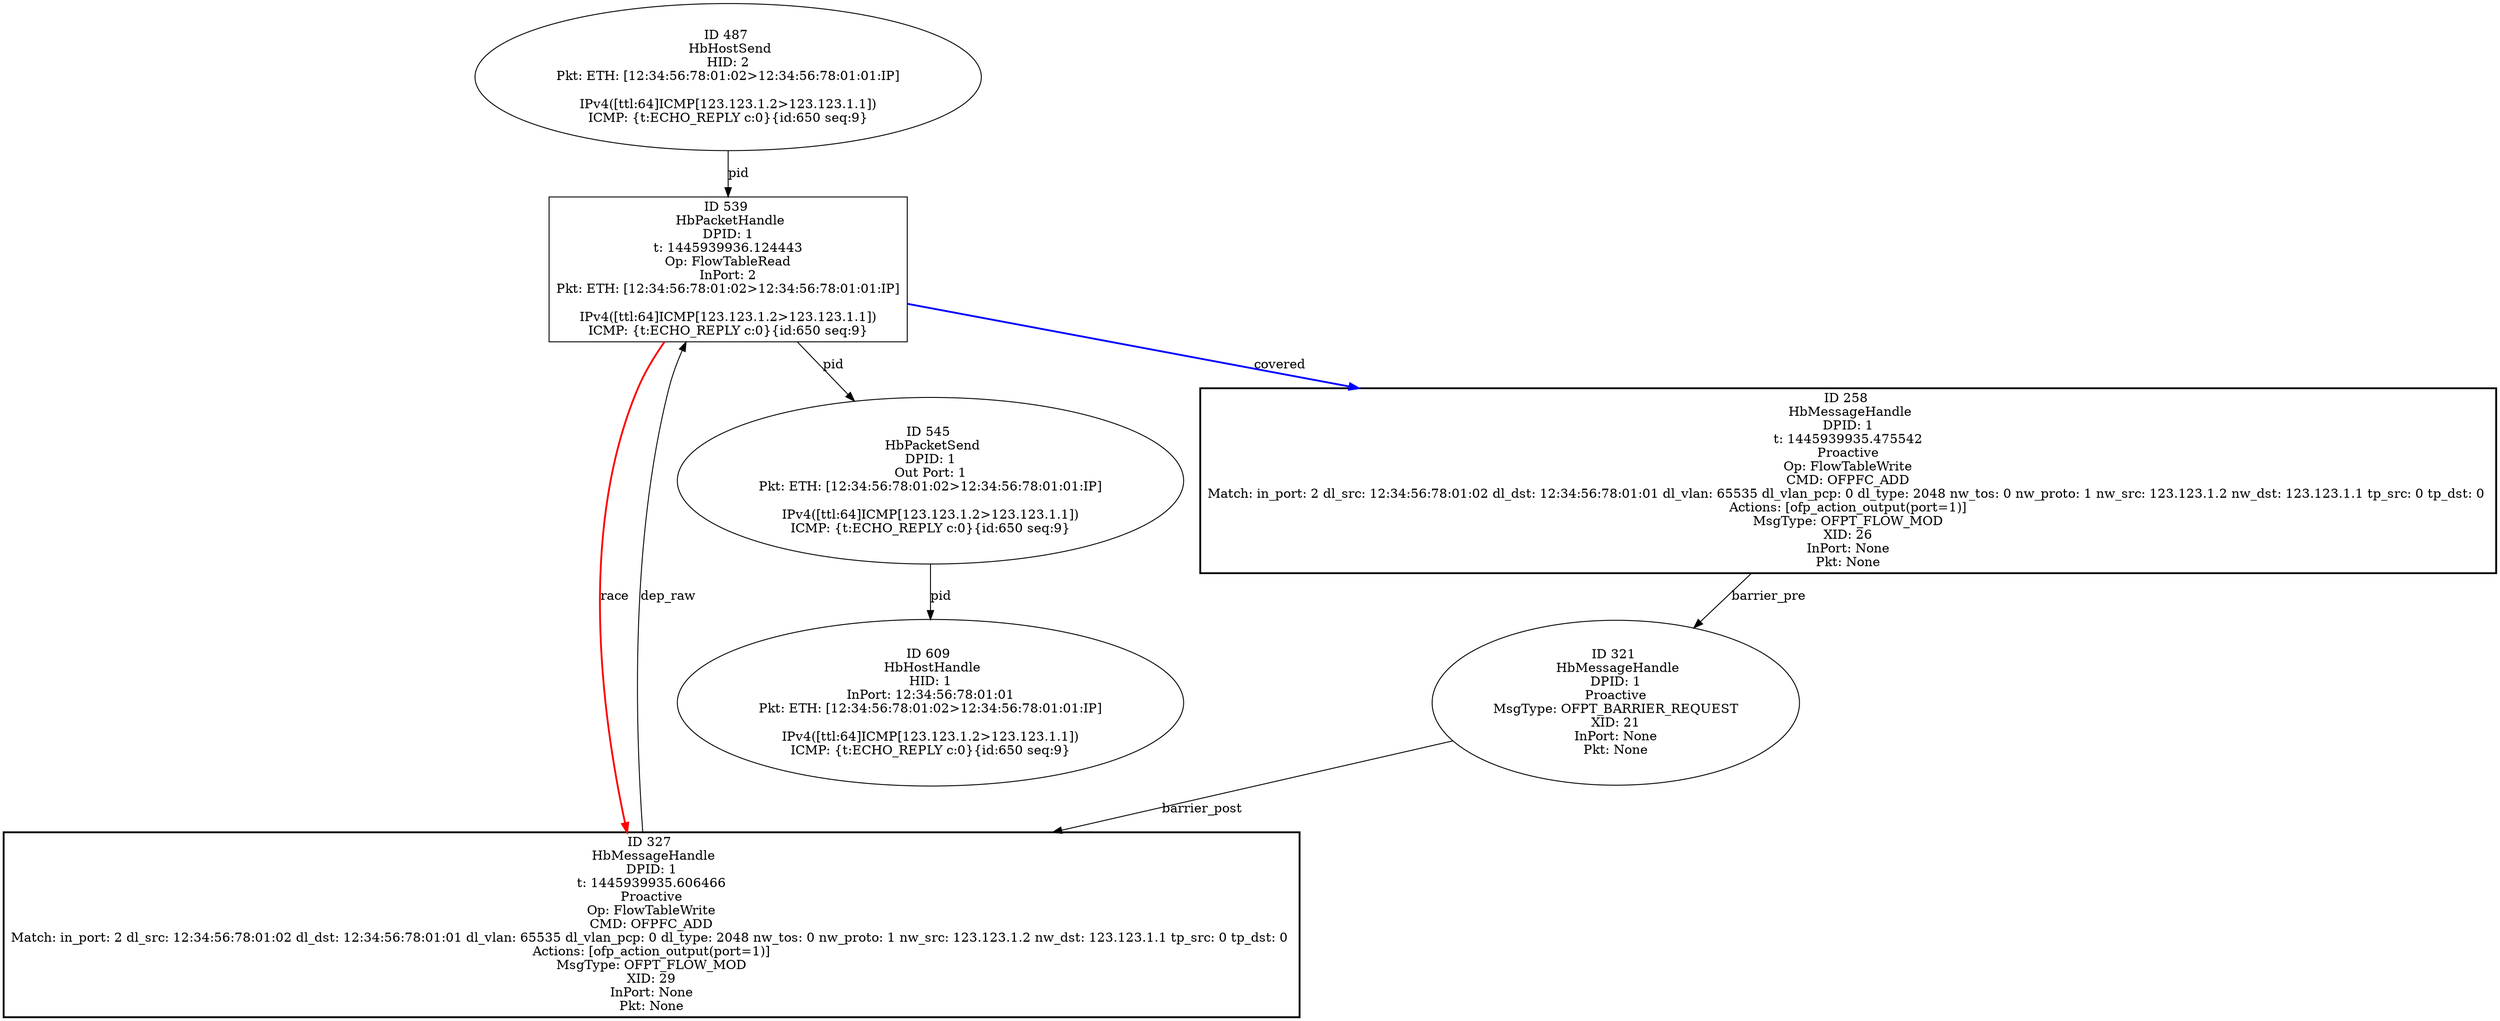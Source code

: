 strict digraph G {
545 [shape=oval, event=<hb_events.HbPacketSend object at 0x1078a2cd0>, label="ID 545 
 HbPacketSend
DPID: 1
Out Port: 1
Pkt: ETH: [12:34:56:78:01:02>12:34:56:78:01:01:IP]

IPv4([ttl:64]ICMP[123.123.1.2>123.123.1.1])
ICMP: {t:ECHO_REPLY c:0}{id:650 seq:9}"];
258 [event=<hb_events.HbMessageHandle object at 0x1077d7b50>, shape=box, cmd_type=Proactive, style=bold, label="ID 258 
 HbMessageHandle
DPID: 1
t: 1445939935.475542
Proactive
Op: FlowTableWrite
CMD: OFPFC_ADD
Match: in_port: 2 dl_src: 12:34:56:78:01:02 dl_dst: 12:34:56:78:01:01 dl_vlan: 65535 dl_vlan_pcp: 0 dl_type: 2048 nw_tos: 0 nw_proto: 1 nw_src: 123.123.1.2 nw_dst: 123.123.1.1 tp_src: 0 tp_dst: 0 
Actions: [ofp_action_output(port=1)]
MsgType: OFPT_FLOW_MOD
XID: 26
InPort: None
Pkt: None"];
609 [shape=oval, event=<hb_events.HbHostHandle object at 0x107907a90>, label="ID 609 
 HbHostHandle
HID: 1
InPort: 12:34:56:78:01:01
Pkt: ETH: [12:34:56:78:01:02>12:34:56:78:01:01:IP]

IPv4([ttl:64]ICMP[123.123.1.2>123.123.1.1])
ICMP: {t:ECHO_REPLY c:0}{id:650 seq:9}"];
487 [shape=oval, event=<hb_events.HbHostSend object at 0x107883450>, label="ID 487 
 HbHostSend
HID: 2
Pkt: ETH: [12:34:56:78:01:02>12:34:56:78:01:01:IP]

IPv4([ttl:64]ICMP[123.123.1.2>123.123.1.1])
ICMP: {t:ECHO_REPLY c:0}{id:650 seq:9}"];
321 [shape=oval, cmd_type=Proactive, event=<hb_events.HbMessageHandle object at 0x10780e910>, label="ID 321 
 HbMessageHandle
DPID: 1
Proactive
MsgType: OFPT_BARRIER_REQUEST
XID: 21
InPort: None
Pkt: None"];
327 [event=<hb_events.HbMessageHandle object at 0x107814bd0>, shape=box, cmd_type=Proactive, style=bold, label="ID 327 
 HbMessageHandle
DPID: 1
t: 1445939935.606466
Proactive
Op: FlowTableWrite
CMD: OFPFC_ADD
Match: in_port: 2 dl_src: 12:34:56:78:01:02 dl_dst: 12:34:56:78:01:01 dl_vlan: 65535 dl_vlan_pcp: 0 dl_type: 2048 nw_tos: 0 nw_proto: 1 nw_src: 123.123.1.2 nw_dst: 123.123.1.1 tp_src: 0 tp_dst: 0 
Actions: [ofp_action_output(port=1)]
MsgType: OFPT_FLOW_MOD
XID: 29
InPort: None
Pkt: None"];
539 [shape=box, event=<hb_events.HbPacketHandle object at 0x1078a2a50>, label="ID 539 
 HbPacketHandle
DPID: 1
t: 1445939936.124443
Op: FlowTableRead
InPort: 2
Pkt: ETH: [12:34:56:78:01:02>12:34:56:78:01:01:IP]

IPv4([ttl:64]ICMP[123.123.1.2>123.123.1.1])
ICMP: {t:ECHO_REPLY c:0}{id:650 seq:9}"];
545 -> 609  [rel=pid, label=pid];
258 -> 321  [rel=barrier_pre, label=barrier_pre];
487 -> 539  [rel=pid, label=pid];
327 -> 539  [rel=dep_raw, label=dep_raw];
321 -> 327  [rel=barrier_post, label=barrier_post];
539 -> 545  [rel=pid, label=pid];
539 -> 258  [harmful=True, color=blue, style=bold, rel=covered, label=covered];
539 -> 327  [harmful=True, color=red, style=bold, rel=race, label=race];
}
